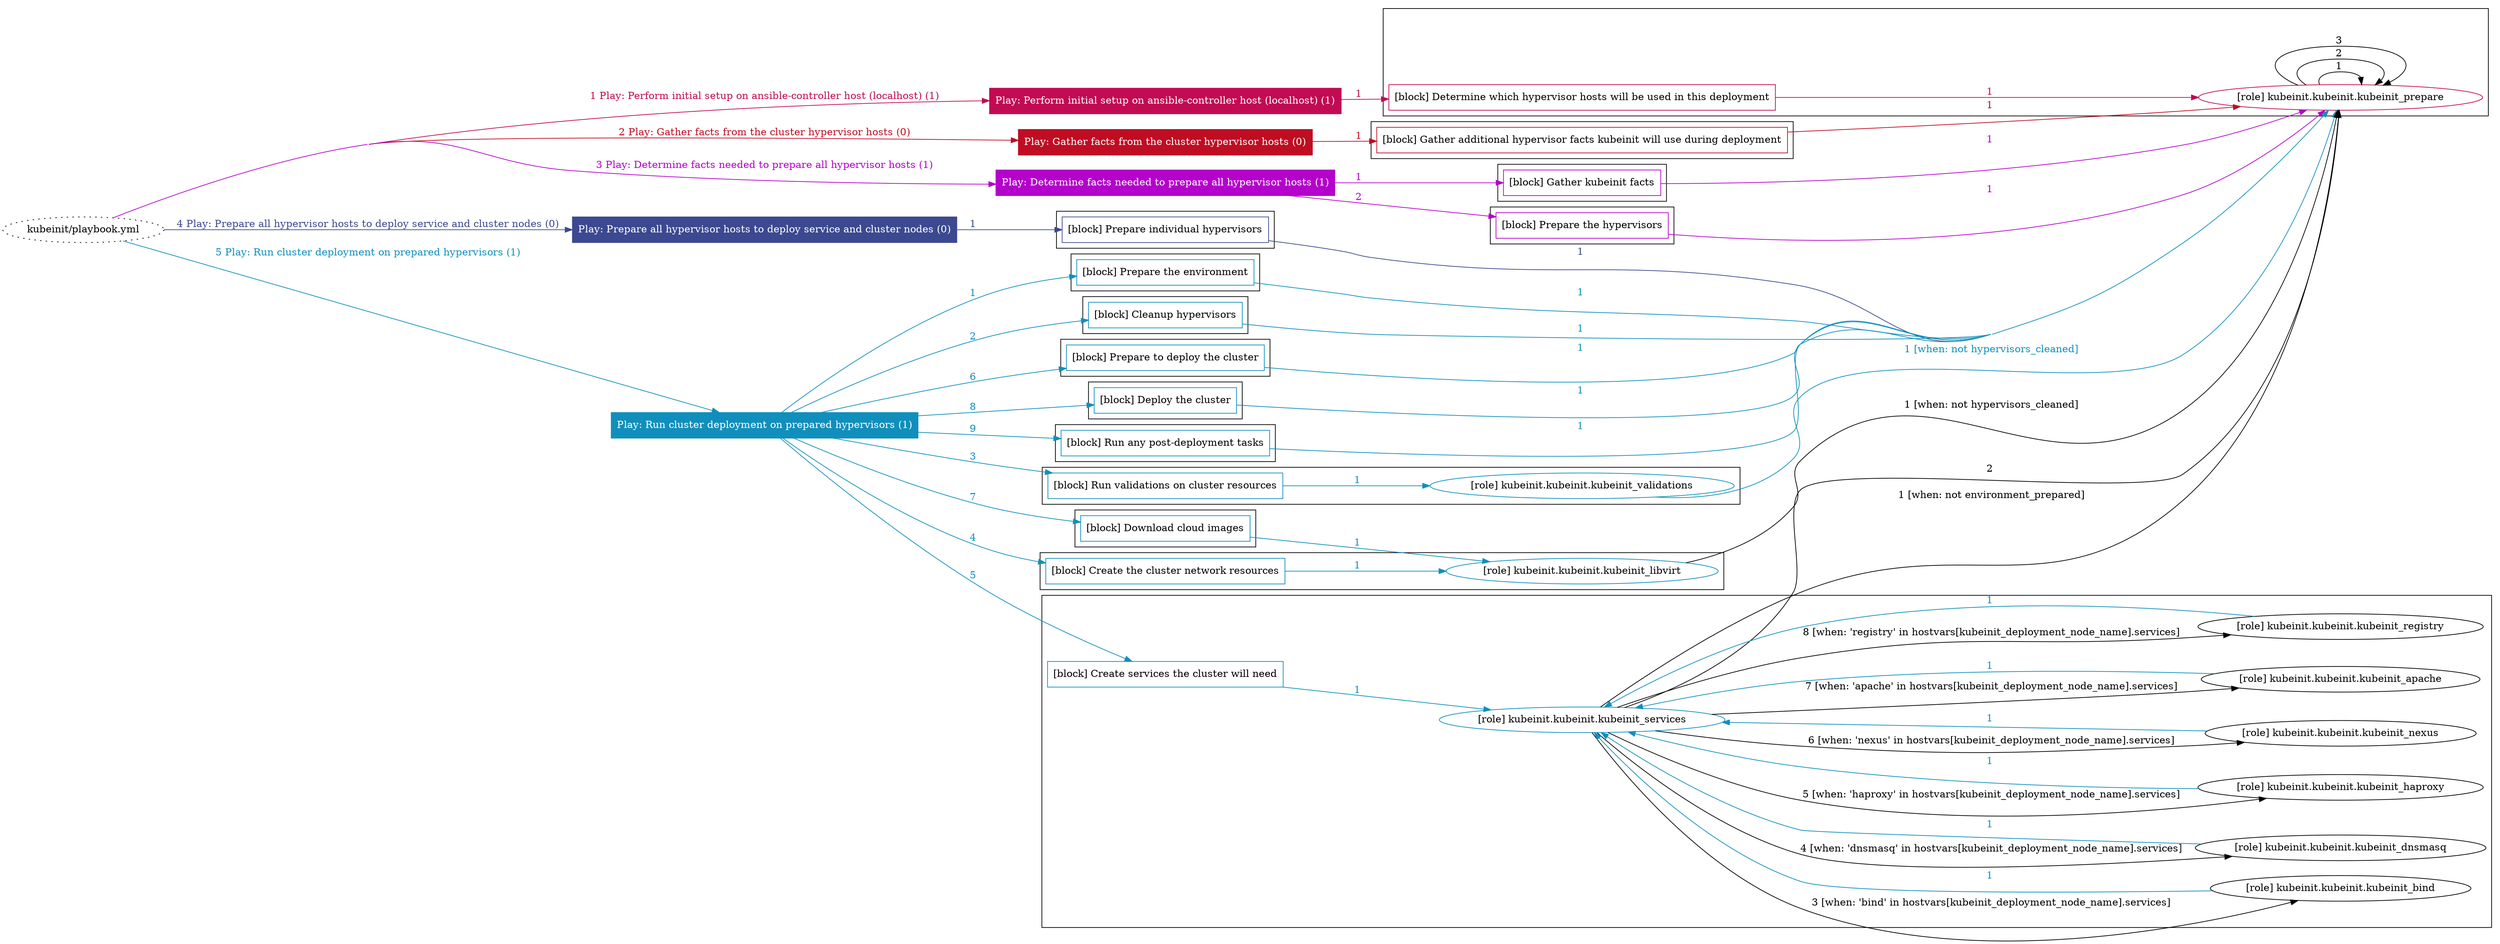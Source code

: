 digraph {
	graph [concentrate=true ordering=in rankdir=LR ratio=fill]
	edge [esep=5 sep=10]
	"kubeinit/playbook.yml" [URL="/home/runner/work/kubeinit/kubeinit/kubeinit/playbook.yml" id=playbook_2e1f608b style=dotted]
	"kubeinit/playbook.yml" -> play_e1f4f3ef [label="1 Play: Perform initial setup on ansible-controller host (localhost) (1)" color="#c10b53" fontcolor="#c10b53" id=edge_playbook_2e1f608b_play_e1f4f3ef labeltooltip="1 Play: Perform initial setup on ansible-controller host (localhost) (1)" tooltip="1 Play: Perform initial setup on ansible-controller host (localhost) (1)"]
	subgraph "Play: Perform initial setup on ansible-controller host (localhost) (1)" {
		play_e1f4f3ef [label="Play: Perform initial setup on ansible-controller host (localhost) (1)" URL="/home/runner/work/kubeinit/kubeinit/kubeinit/playbook.yml" color="#c10b53" fontcolor="#ffffff" id=play_e1f4f3ef shape=box style=filled tooltip=localhost]
		play_e1f4f3ef -> block_00206faa [label=1 color="#c10b53" fontcolor="#c10b53" id=edge_1_play_e1f4f3ef_block_00206faa labeltooltip=1 tooltip=1]
		subgraph cluster_block_00206faa {
			block_00206faa [label="[block] Determine which hypervisor hosts will be used in this deployment" URL="/home/runner/work/kubeinit/kubeinit/kubeinit/playbook.yml" color="#c10b53" id=block_00206faa labeltooltip="Determine which hypervisor hosts will be used in this deployment" shape=box tooltip="Determine which hypervisor hosts will be used in this deployment"]
			block_00206faa -> role_2690aaf3 [label="1 " color="#c10b53" fontcolor="#c10b53" id=edge_1_block_00206faa_role_2690aaf3 labeltooltip="1 " tooltip="1 "]
			subgraph "kubeinit.kubeinit.kubeinit_prepare" {
				role_2690aaf3 [label="[role] kubeinit.kubeinit.kubeinit_prepare" URL="/home/runner/work/kubeinit/kubeinit/kubeinit/playbook.yml" color="#c10b53" id=role_2690aaf3 tooltip="kubeinit.kubeinit.kubeinit_prepare"]
				role_2690aaf3 -> role_2690aaf3 [label="1 " color=black fontcolor=black id=edge_1_role_2690aaf3_role_2690aaf3 labeltooltip="1 " tooltip="1 "]
				role_2690aaf3 -> role_2690aaf3 [label="2 " color=black fontcolor=black id=edge_2_role_2690aaf3_role_2690aaf3 labeltooltip="2 " tooltip="2 "]
				role_2690aaf3 -> role_2690aaf3 [label="3 " color=black fontcolor=black id=edge_3_role_2690aaf3_role_2690aaf3 labeltooltip="3 " tooltip="3 "]
			}
		}
	}
	"kubeinit/playbook.yml" -> play_8b7ccc23 [label="2 Play: Gather facts from the cluster hypervisor hosts (0)" color="#bf0d23" fontcolor="#bf0d23" id=edge_playbook_2e1f608b_play_8b7ccc23 labeltooltip="2 Play: Gather facts from the cluster hypervisor hosts (0)" tooltip="2 Play: Gather facts from the cluster hypervisor hosts (0)"]
	subgraph "Play: Gather facts from the cluster hypervisor hosts (0)" {
		play_8b7ccc23 [label="Play: Gather facts from the cluster hypervisor hosts (0)" URL="/home/runner/work/kubeinit/kubeinit/kubeinit/playbook.yml" color="#bf0d23" fontcolor="#ffffff" id=play_8b7ccc23 shape=box style=filled tooltip="Play: Gather facts from the cluster hypervisor hosts (0)"]
		play_8b7ccc23 -> block_6795cbd8 [label=1 color="#bf0d23" fontcolor="#bf0d23" id=edge_1_play_8b7ccc23_block_6795cbd8 labeltooltip=1 tooltip=1]
		subgraph cluster_block_6795cbd8 {
			block_6795cbd8 [label="[block] Gather additional hypervisor facts kubeinit will use during deployment" URL="/home/runner/work/kubeinit/kubeinit/kubeinit/playbook.yml" color="#bf0d23" id=block_6795cbd8 labeltooltip="Gather additional hypervisor facts kubeinit will use during deployment" shape=box tooltip="Gather additional hypervisor facts kubeinit will use during deployment"]
			block_6795cbd8 -> role_2690aaf3 [label="1 " color="#bf0d23" fontcolor="#bf0d23" id=edge_1_block_6795cbd8_role_2690aaf3 labeltooltip="1 " tooltip="1 "]
		}
	}
	"kubeinit/playbook.yml" -> play_d48bde29 [label="3 Play: Determine facts needed to prepare all hypervisor hosts (1)" color="#b401cb" fontcolor="#b401cb" id=edge_playbook_2e1f608b_play_d48bde29 labeltooltip="3 Play: Determine facts needed to prepare all hypervisor hosts (1)" tooltip="3 Play: Determine facts needed to prepare all hypervisor hosts (1)"]
	subgraph "Play: Determine facts needed to prepare all hypervisor hosts (1)" {
		play_d48bde29 [label="Play: Determine facts needed to prepare all hypervisor hosts (1)" URL="/home/runner/work/kubeinit/kubeinit/kubeinit/playbook.yml" color="#b401cb" fontcolor="#ffffff" id=play_d48bde29 shape=box style=filled tooltip=localhost]
		play_d48bde29 -> block_c097a0c1 [label=1 color="#b401cb" fontcolor="#b401cb" id=edge_1_play_d48bde29_block_c097a0c1 labeltooltip=1 tooltip=1]
		subgraph cluster_block_c097a0c1 {
			block_c097a0c1 [label="[block] Gather kubeinit facts" URL="/home/runner/work/kubeinit/kubeinit/kubeinit/playbook.yml" color="#b401cb" id=block_c097a0c1 labeltooltip="Gather kubeinit facts" shape=box tooltip="Gather kubeinit facts"]
			block_c097a0c1 -> role_2690aaf3 [label="1 " color="#b401cb" fontcolor="#b401cb" id=edge_1_block_c097a0c1_role_2690aaf3 labeltooltip="1 " tooltip="1 "]
		}
		play_d48bde29 -> block_7a64a89e [label=2 color="#b401cb" fontcolor="#b401cb" id=edge_2_play_d48bde29_block_7a64a89e labeltooltip=2 tooltip=2]
		subgraph cluster_block_7a64a89e {
			block_7a64a89e [label="[block] Prepare the hypervisors" URL="/home/runner/work/kubeinit/kubeinit/kubeinit/playbook.yml" color="#b401cb" id=block_7a64a89e labeltooltip="Prepare the hypervisors" shape=box tooltip="Prepare the hypervisors"]
			block_7a64a89e -> role_2690aaf3 [label="1 " color="#b401cb" fontcolor="#b401cb" id=edge_1_block_7a64a89e_role_2690aaf3 labeltooltip="1 " tooltip="1 "]
		}
	}
	"kubeinit/playbook.yml" -> play_174ad24c [label="4 Play: Prepare all hypervisor hosts to deploy service and cluster nodes (0)" color="#3c4990" fontcolor="#3c4990" id=edge_playbook_2e1f608b_play_174ad24c labeltooltip="4 Play: Prepare all hypervisor hosts to deploy service and cluster nodes (0)" tooltip="4 Play: Prepare all hypervisor hosts to deploy service and cluster nodes (0)"]
	subgraph "Play: Prepare all hypervisor hosts to deploy service and cluster nodes (0)" {
		play_174ad24c [label="Play: Prepare all hypervisor hosts to deploy service and cluster nodes (0)" URL="/home/runner/work/kubeinit/kubeinit/kubeinit/playbook.yml" color="#3c4990" fontcolor="#ffffff" id=play_174ad24c shape=box style=filled tooltip="Play: Prepare all hypervisor hosts to deploy service and cluster nodes (0)"]
		play_174ad24c -> block_975fd3b0 [label=1 color="#3c4990" fontcolor="#3c4990" id=edge_1_play_174ad24c_block_975fd3b0 labeltooltip=1 tooltip=1]
		subgraph cluster_block_975fd3b0 {
			block_975fd3b0 [label="[block] Prepare individual hypervisors" URL="/home/runner/work/kubeinit/kubeinit/kubeinit/playbook.yml" color="#3c4990" id=block_975fd3b0 labeltooltip="Prepare individual hypervisors" shape=box tooltip="Prepare individual hypervisors"]
			block_975fd3b0 -> role_2690aaf3 [label="1 " color="#3c4990" fontcolor="#3c4990" id=edge_1_block_975fd3b0_role_2690aaf3 labeltooltip="1 " tooltip="1 "]
		}
	}
	"kubeinit/playbook.yml" -> play_92f05863 [label="5 Play: Run cluster deployment on prepared hypervisors (1)" color="#108fbc" fontcolor="#108fbc" id=edge_playbook_2e1f608b_play_92f05863 labeltooltip="5 Play: Run cluster deployment on prepared hypervisors (1)" tooltip="5 Play: Run cluster deployment on prepared hypervisors (1)"]
	subgraph "Play: Run cluster deployment on prepared hypervisors (1)" {
		play_92f05863 [label="Play: Run cluster deployment on prepared hypervisors (1)" URL="/home/runner/work/kubeinit/kubeinit/kubeinit/playbook.yml" color="#108fbc" fontcolor="#ffffff" id=play_92f05863 shape=box style=filled tooltip=localhost]
		play_92f05863 -> block_397963f4 [label=1 color="#108fbc" fontcolor="#108fbc" id=edge_1_play_92f05863_block_397963f4 labeltooltip=1 tooltip=1]
		subgraph cluster_block_397963f4 {
			block_397963f4 [label="[block] Prepare the environment" URL="/home/runner/work/kubeinit/kubeinit/kubeinit/playbook.yml" color="#108fbc" id=block_397963f4 labeltooltip="Prepare the environment" shape=box tooltip="Prepare the environment"]
			block_397963f4 -> role_2690aaf3 [label="1 " color="#108fbc" fontcolor="#108fbc" id=edge_1_block_397963f4_role_2690aaf3 labeltooltip="1 " tooltip="1 "]
		}
		play_92f05863 -> block_b041e5e7 [label=2 color="#108fbc" fontcolor="#108fbc" id=edge_2_play_92f05863_block_b041e5e7 labeltooltip=2 tooltip=2]
		subgraph cluster_block_b041e5e7 {
			block_b041e5e7 [label="[block] Cleanup hypervisors" URL="/home/runner/work/kubeinit/kubeinit/kubeinit/playbook.yml" color="#108fbc" id=block_b041e5e7 labeltooltip="Cleanup hypervisors" shape=box tooltip="Cleanup hypervisors"]
			block_b041e5e7 -> role_2690aaf3 [label="1 " color="#108fbc" fontcolor="#108fbc" id=edge_1_block_b041e5e7_role_2690aaf3 labeltooltip="1 " tooltip="1 "]
		}
		play_92f05863 -> block_fa8aa6d2 [label=3 color="#108fbc" fontcolor="#108fbc" id=edge_3_play_92f05863_block_fa8aa6d2 labeltooltip=3 tooltip=3]
		subgraph cluster_block_fa8aa6d2 {
			block_fa8aa6d2 [label="[block] Run validations on cluster resources" URL="/home/runner/work/kubeinit/kubeinit/kubeinit/playbook.yml" color="#108fbc" id=block_fa8aa6d2 labeltooltip="Run validations on cluster resources" shape=box tooltip="Run validations on cluster resources"]
			block_fa8aa6d2 -> role_703bbfa8 [label="1 " color="#108fbc" fontcolor="#108fbc" id=edge_1_block_fa8aa6d2_role_703bbfa8 labeltooltip="1 " tooltip="1 "]
			subgraph "kubeinit.kubeinit.kubeinit_validations" {
				role_703bbfa8 [label="[role] kubeinit.kubeinit.kubeinit_validations" URL="/home/runner/work/kubeinit/kubeinit/kubeinit/playbook.yml" color="#108fbc" id=role_703bbfa8 tooltip="kubeinit.kubeinit.kubeinit_validations"]
				role_703bbfa8 -> role_2690aaf3 [label="1 [when: not hypervisors_cleaned]" color="#108fbc" fontcolor="#108fbc" id=edge_1_role_703bbfa8_role_2690aaf3 labeltooltip="1 [when: not hypervisors_cleaned]" tooltip="1 [when: not hypervisors_cleaned]"]
			}
		}
		play_92f05863 -> block_618a0201 [label=4 color="#108fbc" fontcolor="#108fbc" id=edge_4_play_92f05863_block_618a0201 labeltooltip=4 tooltip=4]
		subgraph cluster_block_618a0201 {
			block_618a0201 [label="[block] Create the cluster network resources" URL="/home/runner/work/kubeinit/kubeinit/kubeinit/playbook.yml" color="#108fbc" id=block_618a0201 labeltooltip="Create the cluster network resources" shape=box tooltip="Create the cluster network resources"]
			block_618a0201 -> role_95bb0388 [label="1 " color="#108fbc" fontcolor="#108fbc" id=edge_1_block_618a0201_role_95bb0388 labeltooltip="1 " tooltip="1 "]
			subgraph "kubeinit.kubeinit.kubeinit_libvirt" {
				role_95bb0388 [label="[role] kubeinit.kubeinit.kubeinit_libvirt" URL="/home/runner/work/kubeinit/kubeinit/kubeinit/playbook.yml" color="#108fbc" id=role_95bb0388 tooltip="kubeinit.kubeinit.kubeinit_libvirt"]
				role_95bb0388 -> role_2690aaf3 [label="1 [when: not hypervisors_cleaned]" color=black fontcolor=black id=edge_1_role_95bb0388_role_2690aaf3 labeltooltip="1 [when: not hypervisors_cleaned]" tooltip="1 [when: not hypervisors_cleaned]"]
			}
		}
		play_92f05863 -> block_7c94fc75 [label=5 color="#108fbc" fontcolor="#108fbc" id=edge_5_play_92f05863_block_7c94fc75 labeltooltip=5 tooltip=5]
		subgraph cluster_block_7c94fc75 {
			block_7c94fc75 [label="[block] Create services the cluster will need" URL="/home/runner/work/kubeinit/kubeinit/kubeinit/playbook.yml" color="#108fbc" id=block_7c94fc75 labeltooltip="Create services the cluster will need" shape=box tooltip="Create services the cluster will need"]
			block_7c94fc75 -> role_c3b6ca17 [label="1 " color="#108fbc" fontcolor="#108fbc" id=edge_1_block_7c94fc75_role_c3b6ca17 labeltooltip="1 " tooltip="1 "]
			subgraph "kubeinit.kubeinit.kubeinit_services" {
				role_c3b6ca17 [label="[role] kubeinit.kubeinit.kubeinit_services" URL="/home/runner/work/kubeinit/kubeinit/kubeinit/playbook.yml" color="#108fbc" id=role_c3b6ca17 tooltip="kubeinit.kubeinit.kubeinit_services"]
				role_c3b6ca17 -> role_2690aaf3 [label="1 [when: not environment_prepared]" color=black fontcolor=black id=edge_1_role_c3b6ca17_role_2690aaf3 labeltooltip="1 [when: not environment_prepared]" tooltip="1 [when: not environment_prepared]"]
				role_c3b6ca17 -> role_2690aaf3 [label="2 " color=black fontcolor=black id=edge_2_role_c3b6ca17_role_2690aaf3 labeltooltip="2 " tooltip="2 "]
				role_c3b6ca17 -> role_11ad6480 [label="3 [when: 'bind' in hostvars[kubeinit_deployment_node_name].services]" color=black fontcolor=black id=edge_3_role_c3b6ca17_role_11ad6480 labeltooltip="3 [when: 'bind' in hostvars[kubeinit_deployment_node_name].services]" tooltip="3 [when: 'bind' in hostvars[kubeinit_deployment_node_name].services]"]
				subgraph "kubeinit.kubeinit.kubeinit_bind" {
					role_11ad6480 [label="[role] kubeinit.kubeinit.kubeinit_bind" URL="/home/runner/.ansible/collections/ansible_collections/kubeinit/kubeinit/roles/kubeinit_services/tasks/start_services_containers.yml" color=black id=role_11ad6480 tooltip="kubeinit.kubeinit.kubeinit_bind"]
					role_11ad6480 -> role_c3b6ca17 [label="1 " color="#108fbc" fontcolor="#108fbc" id=edge_1_role_11ad6480_role_c3b6ca17 labeltooltip="1 " tooltip="1 "]
				}
				role_c3b6ca17 -> role_bdbcb030 [label="4 [when: 'dnsmasq' in hostvars[kubeinit_deployment_node_name].services]" color=black fontcolor=black id=edge_4_role_c3b6ca17_role_bdbcb030 labeltooltip="4 [when: 'dnsmasq' in hostvars[kubeinit_deployment_node_name].services]" tooltip="4 [when: 'dnsmasq' in hostvars[kubeinit_deployment_node_name].services]"]
				subgraph "kubeinit.kubeinit.kubeinit_dnsmasq" {
					role_bdbcb030 [label="[role] kubeinit.kubeinit.kubeinit_dnsmasq" URL="/home/runner/.ansible/collections/ansible_collections/kubeinit/kubeinit/roles/kubeinit_services/tasks/start_services_containers.yml" color=black id=role_bdbcb030 tooltip="kubeinit.kubeinit.kubeinit_dnsmasq"]
					role_bdbcb030 -> role_c3b6ca17 [label="1 " color="#108fbc" fontcolor="#108fbc" id=edge_1_role_bdbcb030_role_c3b6ca17 labeltooltip="1 " tooltip="1 "]
				}
				role_c3b6ca17 -> role_cbd6e96e [label="5 [when: 'haproxy' in hostvars[kubeinit_deployment_node_name].services]" color=black fontcolor=black id=edge_5_role_c3b6ca17_role_cbd6e96e labeltooltip="5 [when: 'haproxy' in hostvars[kubeinit_deployment_node_name].services]" tooltip="5 [when: 'haproxy' in hostvars[kubeinit_deployment_node_name].services]"]
				subgraph "kubeinit.kubeinit.kubeinit_haproxy" {
					role_cbd6e96e [label="[role] kubeinit.kubeinit.kubeinit_haproxy" URL="/home/runner/.ansible/collections/ansible_collections/kubeinit/kubeinit/roles/kubeinit_services/tasks/start_services_containers.yml" color=black id=role_cbd6e96e tooltip="kubeinit.kubeinit.kubeinit_haproxy"]
					role_cbd6e96e -> role_c3b6ca17 [label="1 " color="#108fbc" fontcolor="#108fbc" id=edge_1_role_cbd6e96e_role_c3b6ca17 labeltooltip="1 " tooltip="1 "]
				}
				role_c3b6ca17 -> role_b2191203 [label="6 [when: 'nexus' in hostvars[kubeinit_deployment_node_name].services]" color=black fontcolor=black id=edge_6_role_c3b6ca17_role_b2191203 labeltooltip="6 [when: 'nexus' in hostvars[kubeinit_deployment_node_name].services]" tooltip="6 [when: 'nexus' in hostvars[kubeinit_deployment_node_name].services]"]
				subgraph "kubeinit.kubeinit.kubeinit_nexus" {
					role_b2191203 [label="[role] kubeinit.kubeinit.kubeinit_nexus" URL="/home/runner/.ansible/collections/ansible_collections/kubeinit/kubeinit/roles/kubeinit_services/tasks/start_services_containers.yml" color=black id=role_b2191203 tooltip="kubeinit.kubeinit.kubeinit_nexus"]
					role_b2191203 -> role_c3b6ca17 [label="1 " color="#108fbc" fontcolor="#108fbc" id=edge_1_role_b2191203_role_c3b6ca17 labeltooltip="1 " tooltip="1 "]
				}
				role_c3b6ca17 -> role_c993d7df [label="7 [when: 'apache' in hostvars[kubeinit_deployment_node_name].services]" color=black fontcolor=black id=edge_7_role_c3b6ca17_role_c993d7df labeltooltip="7 [when: 'apache' in hostvars[kubeinit_deployment_node_name].services]" tooltip="7 [when: 'apache' in hostvars[kubeinit_deployment_node_name].services]"]
				subgraph "kubeinit.kubeinit.kubeinit_apache" {
					role_c993d7df [label="[role] kubeinit.kubeinit.kubeinit_apache" URL="/home/runner/.ansible/collections/ansible_collections/kubeinit/kubeinit/roles/kubeinit_services/tasks/start_services_containers.yml" color=black id=role_c993d7df tooltip="kubeinit.kubeinit.kubeinit_apache"]
					role_c993d7df -> role_c3b6ca17 [label="1 " color="#108fbc" fontcolor="#108fbc" id=edge_1_role_c993d7df_role_c3b6ca17 labeltooltip="1 " tooltip="1 "]
				}
				role_c3b6ca17 -> role_898f9f96 [label="8 [when: 'registry' in hostvars[kubeinit_deployment_node_name].services]" color=black fontcolor=black id=edge_8_role_c3b6ca17_role_898f9f96 labeltooltip="8 [when: 'registry' in hostvars[kubeinit_deployment_node_name].services]" tooltip="8 [when: 'registry' in hostvars[kubeinit_deployment_node_name].services]"]
				subgraph "kubeinit.kubeinit.kubeinit_registry" {
					role_898f9f96 [label="[role] kubeinit.kubeinit.kubeinit_registry" URL="/home/runner/.ansible/collections/ansible_collections/kubeinit/kubeinit/roles/kubeinit_services/tasks/start_services_containers.yml" color=black id=role_898f9f96 tooltip="kubeinit.kubeinit.kubeinit_registry"]
					role_898f9f96 -> role_c3b6ca17 [label="1 " color="#108fbc" fontcolor="#108fbc" id=edge_1_role_898f9f96_role_c3b6ca17 labeltooltip="1 " tooltip="1 "]
				}
			}
		}
		play_92f05863 -> block_f11548ca [label=6 color="#108fbc" fontcolor="#108fbc" id=edge_6_play_92f05863_block_f11548ca labeltooltip=6 tooltip=6]
		subgraph cluster_block_f11548ca {
			block_f11548ca [label="[block] Prepare to deploy the cluster" URL="/home/runner/work/kubeinit/kubeinit/kubeinit/playbook.yml" color="#108fbc" id=block_f11548ca labeltooltip="Prepare to deploy the cluster" shape=box tooltip="Prepare to deploy the cluster"]
			block_f11548ca -> role_2690aaf3 [label="1 " color="#108fbc" fontcolor="#108fbc" id=edge_1_block_f11548ca_role_2690aaf3 labeltooltip="1 " tooltip="1 "]
		}
		play_92f05863 -> block_cf213ee6 [label=7 color="#108fbc" fontcolor="#108fbc" id=edge_7_play_92f05863_block_cf213ee6 labeltooltip=7 tooltip=7]
		subgraph cluster_block_cf213ee6 {
			block_cf213ee6 [label="[block] Download cloud images" URL="/home/runner/work/kubeinit/kubeinit/kubeinit/playbook.yml" color="#108fbc" id=block_cf213ee6 labeltooltip="Download cloud images" shape=box tooltip="Download cloud images"]
			block_cf213ee6 -> role_95bb0388 [label="1 " color="#108fbc" fontcolor="#108fbc" id=edge_1_block_cf213ee6_role_95bb0388 labeltooltip="1 " tooltip="1 "]
		}
		play_92f05863 -> block_197f086c [label=8 color="#108fbc" fontcolor="#108fbc" id=edge_8_play_92f05863_block_197f086c labeltooltip=8 tooltip=8]
		subgraph cluster_block_197f086c {
			block_197f086c [label="[block] Deploy the cluster" URL="/home/runner/work/kubeinit/kubeinit/kubeinit/playbook.yml" color="#108fbc" id=block_197f086c labeltooltip="Deploy the cluster" shape=box tooltip="Deploy the cluster"]
			block_197f086c -> role_2690aaf3 [label="1 " color="#108fbc" fontcolor="#108fbc" id=edge_1_block_197f086c_role_2690aaf3 labeltooltip="1 " tooltip="1 "]
		}
		play_92f05863 -> block_4220b887 [label=9 color="#108fbc" fontcolor="#108fbc" id=edge_9_play_92f05863_block_4220b887 labeltooltip=9 tooltip=9]
		subgraph cluster_block_4220b887 {
			block_4220b887 [label="[block] Run any post-deployment tasks" URL="/home/runner/work/kubeinit/kubeinit/kubeinit/playbook.yml" color="#108fbc" id=block_4220b887 labeltooltip="Run any post-deployment tasks" shape=box tooltip="Run any post-deployment tasks"]
			block_4220b887 -> role_2690aaf3 [label="1 " color="#108fbc" fontcolor="#108fbc" id=edge_1_block_4220b887_role_2690aaf3 labeltooltip="1 " tooltip="1 "]
		}
	}
}
